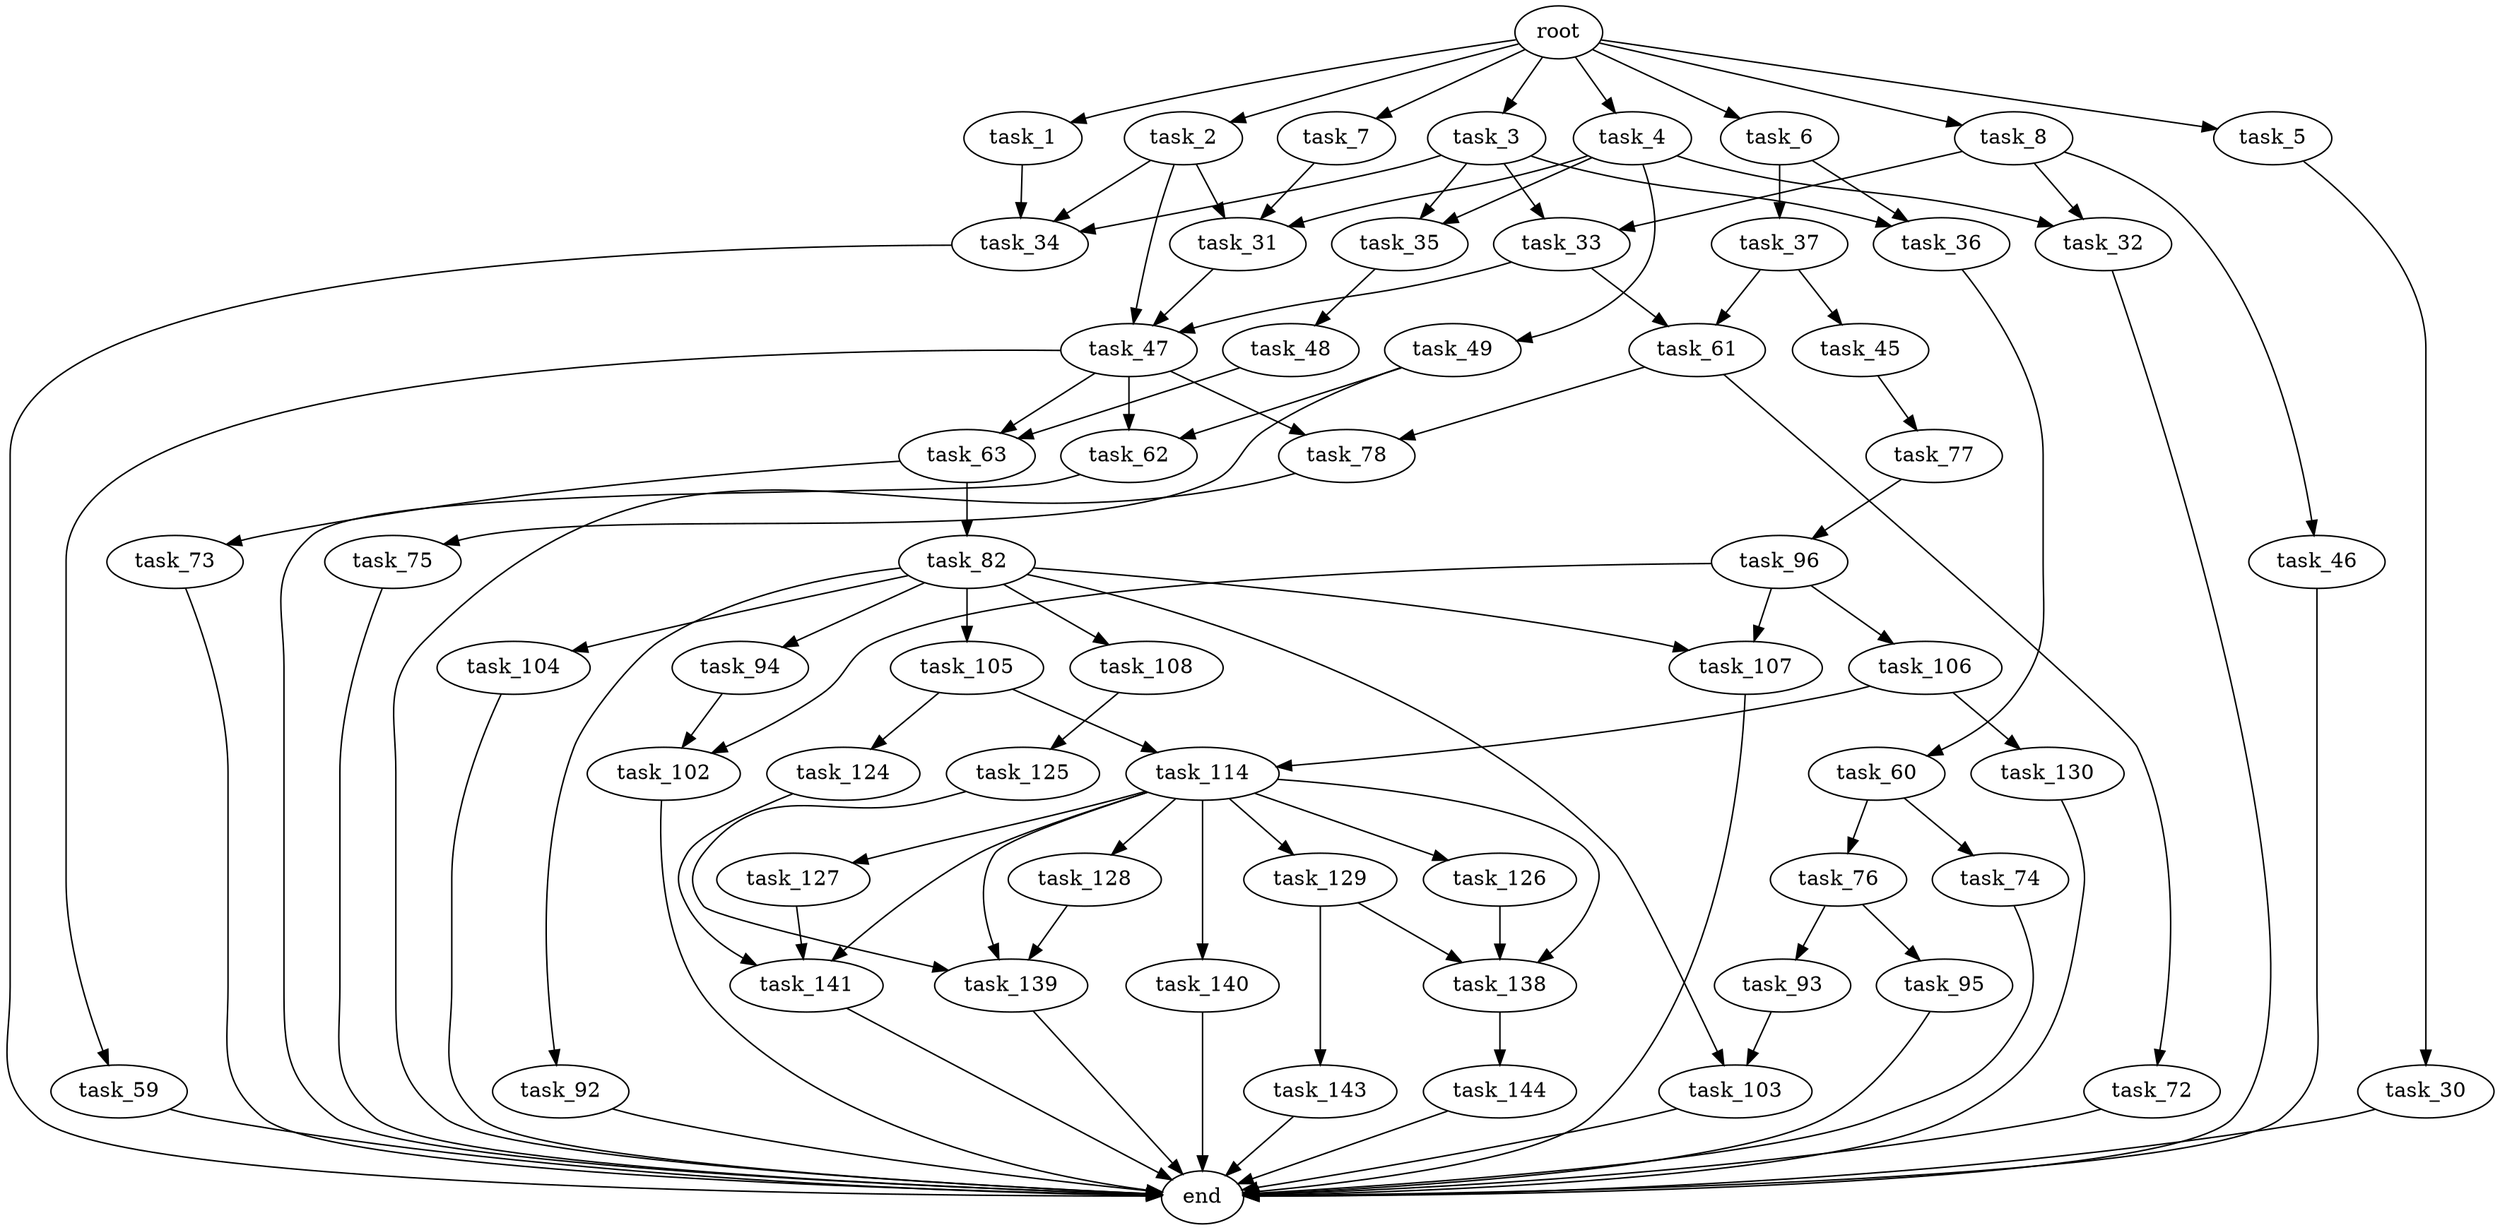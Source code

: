 digraph G {
  root [size="0.000000"];
  task_1 [size="13107091423.000000"];
  task_2 [size="56567660234.000000"];
  task_3 [size="319699653896.000000"];
  task_4 [size="44723430737.000000"];
  task_5 [size="183349016666.000000"];
  task_6 [size="2336926094.000000"];
  task_7 [size="1863602600.000000"];
  task_8 [size="19401344743.000000"];
  task_30 [size="643137261805.000000"];
  task_31 [size="247965817199.000000"];
  task_32 [size="782757789696.000000"];
  task_33 [size="49524244125.000000"];
  task_34 [size="39825004458.000000"];
  task_35 [size="134217728000.000000"];
  task_36 [size="16622653390.000000"];
  task_37 [size="348409136659.000000"];
  task_45 [size="1704326263.000000"];
  task_46 [size="426543416781.000000"];
  task_47 [size="68719476736.000000"];
  task_48 [size="231928233984.000000"];
  task_49 [size="231928233984.000000"];
  task_59 [size="8128412435.000000"];
  task_60 [size="5208044112.000000"];
  task_61 [size="44757681939.000000"];
  task_62 [size="3504032105.000000"];
  task_63 [size="155217786334.000000"];
  task_72 [size="8589934592.000000"];
  task_73 [size="273368348442.000000"];
  task_74 [size="802283947.000000"];
  task_75 [size="368293445632.000000"];
  task_76 [size="231928233984.000000"];
  task_77 [size="936833885994.000000"];
  task_78 [size="8589934592.000000"];
  task_82 [size="12290345507.000000"];
  task_92 [size="2547118816.000000"];
  task_93 [size="1417474565584.000000"];
  task_94 [size="16790634639.000000"];
  task_95 [size="660448234808.000000"];
  task_96 [size="1463251074.000000"];
  task_102 [size="15757414670.000000"];
  task_103 [size="4573957303.000000"];
  task_104 [size="149257727037.000000"];
  task_105 [size="231928233984.000000"];
  task_106 [size="292087522364.000000"];
  task_107 [size="267690304075.000000"];
  task_108 [size="368293445632.000000"];
  task_114 [size="68719476736.000000"];
  task_124 [size="321352283215.000000"];
  task_125 [size="265693611443.000000"];
  task_126 [size="6061221538.000000"];
  task_127 [size="681702742234.000000"];
  task_128 [size="1073741824000.000000"];
  task_129 [size="18414950567.000000"];
  task_130 [size="8129986608.000000"];
  task_138 [size="1714257278.000000"];
  task_139 [size="706274339120.000000"];
  task_140 [size="1073741824000.000000"];
  task_141 [size="1191815887.000000"];
  task_143 [size="1027829385050.000000"];
  task_144 [size="313471527937.000000"];
  end [size="0.000000"];

  root -> task_1 [size="1.000000"];
  root -> task_2 [size="1.000000"];
  root -> task_3 [size="1.000000"];
  root -> task_4 [size="1.000000"];
  root -> task_5 [size="1.000000"];
  root -> task_6 [size="1.000000"];
  root -> task_7 [size="1.000000"];
  root -> task_8 [size="1.000000"];
  task_1 -> task_34 [size="209715200.000000"];
  task_2 -> task_31 [size="75497472.000000"];
  task_2 -> task_34 [size="75497472.000000"];
  task_2 -> task_47 [size="75497472.000000"];
  task_3 -> task_33 [size="838860800.000000"];
  task_3 -> task_34 [size="838860800.000000"];
  task_3 -> task_35 [size="838860800.000000"];
  task_3 -> task_36 [size="838860800.000000"];
  task_4 -> task_31 [size="75497472.000000"];
  task_4 -> task_32 [size="75497472.000000"];
  task_4 -> task_35 [size="75497472.000000"];
  task_4 -> task_49 [size="75497472.000000"];
  task_5 -> task_30 [size="679477248.000000"];
  task_6 -> task_36 [size="134217728.000000"];
  task_6 -> task_37 [size="134217728.000000"];
  task_7 -> task_31 [size="33554432.000000"];
  task_8 -> task_32 [size="536870912.000000"];
  task_8 -> task_33 [size="536870912.000000"];
  task_8 -> task_46 [size="536870912.000000"];
  task_30 -> end [size="1.000000"];
  task_31 -> task_47 [size="301989888.000000"];
  task_32 -> end [size="1.000000"];
  task_33 -> task_47 [size="838860800.000000"];
  task_33 -> task_61 [size="838860800.000000"];
  task_34 -> end [size="1.000000"];
  task_35 -> task_48 [size="209715200.000000"];
  task_36 -> task_60 [size="411041792.000000"];
  task_37 -> task_45 [size="838860800.000000"];
  task_37 -> task_61 [size="838860800.000000"];
  task_45 -> task_77 [size="75497472.000000"];
  task_46 -> end [size="1.000000"];
  task_47 -> task_59 [size="134217728.000000"];
  task_47 -> task_62 [size="134217728.000000"];
  task_47 -> task_63 [size="134217728.000000"];
  task_47 -> task_78 [size="134217728.000000"];
  task_48 -> task_63 [size="301989888.000000"];
  task_49 -> task_62 [size="301989888.000000"];
  task_49 -> task_75 [size="301989888.000000"];
  task_59 -> end [size="1.000000"];
  task_60 -> task_74 [size="209715200.000000"];
  task_60 -> task_76 [size="209715200.000000"];
  task_61 -> task_72 [size="33554432.000000"];
  task_61 -> task_78 [size="33554432.000000"];
  task_62 -> end [size="1.000000"];
  task_63 -> task_73 [size="411041792.000000"];
  task_63 -> task_82 [size="411041792.000000"];
  task_72 -> end [size="1.000000"];
  task_73 -> end [size="1.000000"];
  task_74 -> end [size="1.000000"];
  task_75 -> end [size="1.000000"];
  task_76 -> task_93 [size="301989888.000000"];
  task_76 -> task_95 [size="301989888.000000"];
  task_77 -> task_96 [size="679477248.000000"];
  task_78 -> end [size="1.000000"];
  task_82 -> task_92 [size="679477248.000000"];
  task_82 -> task_94 [size="679477248.000000"];
  task_82 -> task_103 [size="679477248.000000"];
  task_82 -> task_104 [size="679477248.000000"];
  task_82 -> task_105 [size="679477248.000000"];
  task_82 -> task_107 [size="679477248.000000"];
  task_82 -> task_108 [size="679477248.000000"];
  task_92 -> end [size="1.000000"];
  task_93 -> task_103 [size="838860800.000000"];
  task_94 -> task_102 [size="679477248.000000"];
  task_95 -> end [size="1.000000"];
  task_96 -> task_102 [size="33554432.000000"];
  task_96 -> task_106 [size="33554432.000000"];
  task_96 -> task_107 [size="33554432.000000"];
  task_102 -> end [size="1.000000"];
  task_103 -> end [size="1.000000"];
  task_104 -> end [size="1.000000"];
  task_105 -> task_114 [size="301989888.000000"];
  task_105 -> task_124 [size="301989888.000000"];
  task_106 -> task_114 [size="209715200.000000"];
  task_106 -> task_130 [size="209715200.000000"];
  task_107 -> end [size="1.000000"];
  task_108 -> task_125 [size="411041792.000000"];
  task_114 -> task_126 [size="134217728.000000"];
  task_114 -> task_127 [size="134217728.000000"];
  task_114 -> task_128 [size="134217728.000000"];
  task_114 -> task_129 [size="134217728.000000"];
  task_114 -> task_138 [size="134217728.000000"];
  task_114 -> task_139 [size="134217728.000000"];
  task_114 -> task_140 [size="134217728.000000"];
  task_114 -> task_141 [size="134217728.000000"];
  task_124 -> task_141 [size="411041792.000000"];
  task_125 -> task_139 [size="209715200.000000"];
  task_126 -> task_138 [size="301989888.000000"];
  task_127 -> task_141 [size="536870912.000000"];
  task_128 -> task_139 [size="838860800.000000"];
  task_129 -> task_138 [size="838860800.000000"];
  task_129 -> task_143 [size="838860800.000000"];
  task_130 -> end [size="1.000000"];
  task_138 -> task_144 [size="33554432.000000"];
  task_139 -> end [size="1.000000"];
  task_140 -> end [size="1.000000"];
  task_141 -> end [size="1.000000"];
  task_143 -> end [size="1.000000"];
  task_144 -> end [size="1.000000"];
}
